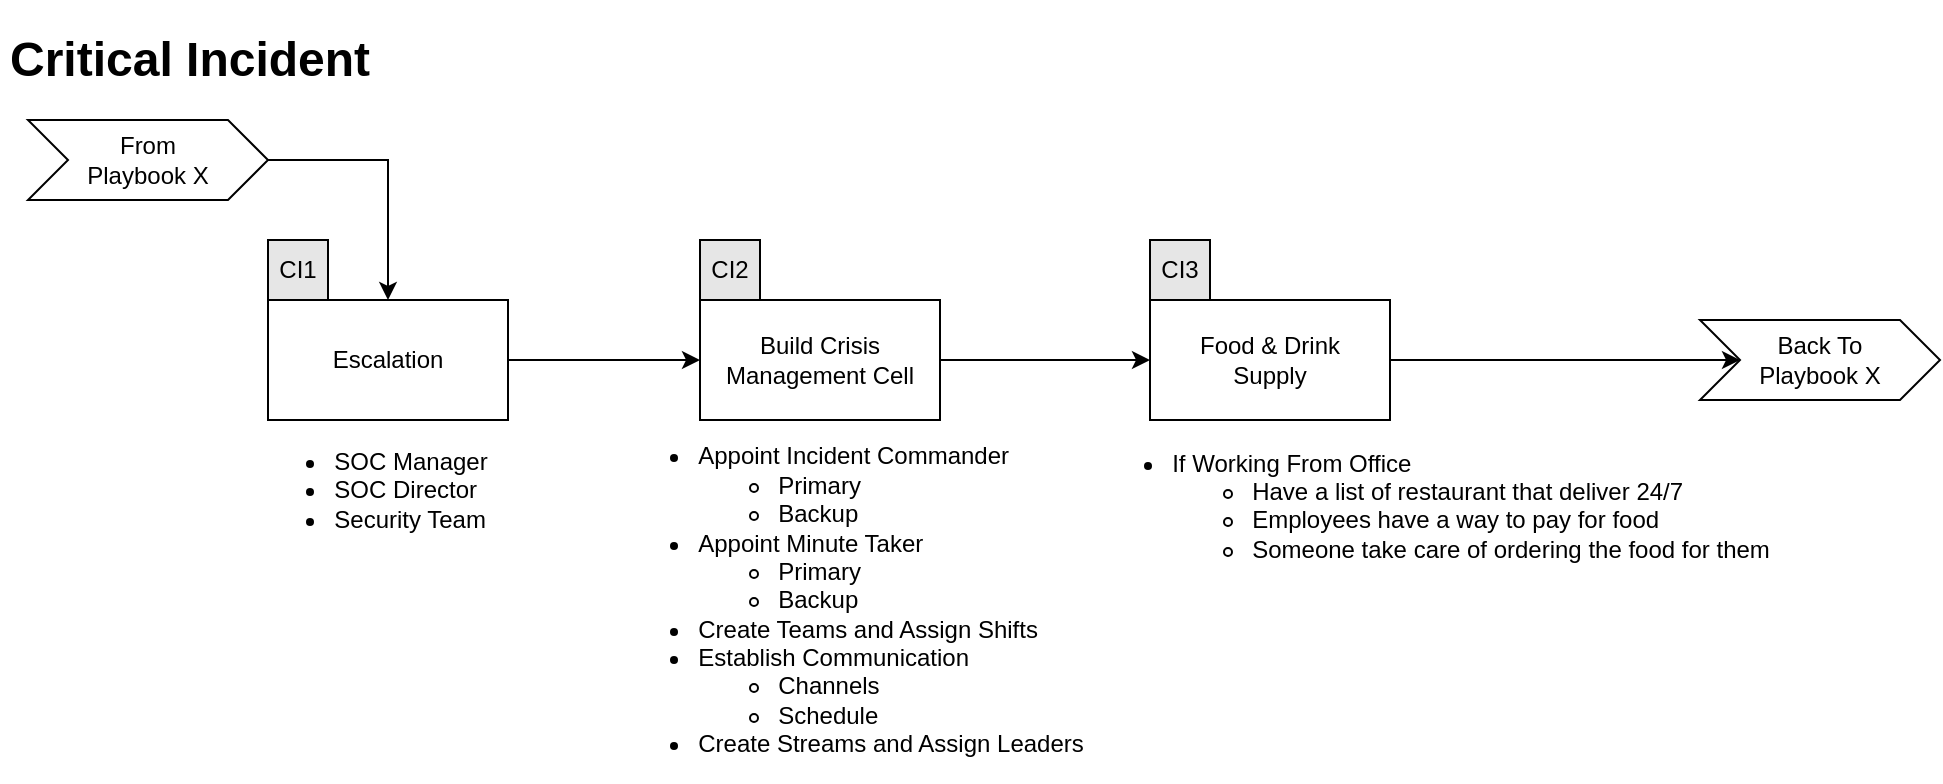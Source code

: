<mxfile version="14.6.13" type="device"><diagram id="cy2GrCRwVbZKTeK58whe" name="Page-1"><mxGraphModel dx="1186" dy="767" grid="1" gridSize="10" guides="1" tooltips="1" connect="1" arrows="1" fold="1" page="1" pageScale="1" pageWidth="1169" pageHeight="827" math="0" shadow="0"><root><mxCell id="0"/><mxCell id="1" parent="0"/><mxCell id="alHI3kZM7KJM0mOV_w_Q-1" value="&lt;h1&gt;Critical Incident&lt;br&gt;&lt;/h1&gt;" style="text;html=1;strokeColor=none;fillColor=none;spacing=5;spacingTop=-20;whiteSpace=wrap;overflow=hidden;rounded=0;" parent="1" vertex="1"><mxGeometry x="10" y="10" width="470" height="40" as="geometry"/></mxCell><mxCell id="alHI3kZM7KJM0mOV_w_Q-2" value="From&lt;br&gt;&lt;div&gt;Playbook X&lt;/div&gt;" style="shape=step;perimeter=stepPerimeter;whiteSpace=wrap;html=1;fixedSize=1;" parent="1" vertex="1"><mxGeometry x="24" y="60" width="120" height="40" as="geometry"/></mxCell><mxCell id="alHI3kZM7KJM0mOV_w_Q-4" value="" style="endArrow=classic;html=1;entryX=0.5;entryY=0;entryDx=0;entryDy=0;rounded=0;exitX=1;exitY=0.5;exitDx=0;exitDy=0;" parent="1" source="alHI3kZM7KJM0mOV_w_Q-2" target="alHI3kZM7KJM0mOV_w_Q-5" edge="1"><mxGeometry width="50" height="50" relative="1" as="geometry"><mxPoint x="170" y="80" as="sourcePoint"/><mxPoint x="160" y="110" as="targetPoint"/><Array as="points"><mxPoint x="204" y="80"/></Array></mxGeometry></mxCell><mxCell id="alHI3kZM7KJM0mOV_w_Q-34" style="edgeStyle=orthogonalEdgeStyle;rounded=0;orthogonalLoop=1;jettySize=auto;html=1;exitX=1;exitY=0.5;exitDx=0;exitDy=0;entryX=0;entryY=0.5;entryDx=0;entryDy=0;" parent="1" source="alHI3kZM7KJM0mOV_w_Q-5" target="alHI3kZM7KJM0mOV_w_Q-7" edge="1"><mxGeometry relative="1" as="geometry"/></mxCell><mxCell id="alHI3kZM7KJM0mOV_w_Q-5" value="Escalation" style="whiteSpace=wrap;html=1;" parent="1" vertex="1"><mxGeometry x="144" y="150" width="120" height="60" as="geometry"/></mxCell><mxCell id="alHI3kZM7KJM0mOV_w_Q-35" style="edgeStyle=orthogonalEdgeStyle;rounded=0;orthogonalLoop=1;jettySize=auto;html=1;exitX=1;exitY=0.5;exitDx=0;exitDy=0;entryX=0;entryY=0.5;entryDx=0;entryDy=0;" parent="1" source="alHI3kZM7KJM0mOV_w_Q-7" target="alHI3kZM7KJM0mOV_w_Q-10" edge="1"><mxGeometry relative="1" as="geometry"/></mxCell><mxCell id="alHI3kZM7KJM0mOV_w_Q-7" value="&lt;div&gt;Build Crisis&lt;/div&gt;&lt;div&gt;Management Cell&lt;br&gt;&lt;/div&gt;" style="whiteSpace=wrap;html=1;" parent="1" vertex="1"><mxGeometry x="360" y="150" width="120" height="60" as="geometry"/></mxCell><mxCell id="alHI3kZM7KJM0mOV_w_Q-37" style="edgeStyle=orthogonalEdgeStyle;rounded=0;orthogonalLoop=1;jettySize=auto;html=1;exitX=1;exitY=0.5;exitDx=0;exitDy=0;entryX=0;entryY=0.5;entryDx=0;entryDy=0;" parent="1" source="alHI3kZM7KJM0mOV_w_Q-10" target="alHI3kZM7KJM0mOV_w_Q-11" edge="1"><mxGeometry relative="1" as="geometry"><Array as="points"><mxPoint x="820" y="180"/><mxPoint x="820" y="180"/></Array></mxGeometry></mxCell><mxCell id="alHI3kZM7KJM0mOV_w_Q-10" value="&lt;div&gt;Food &amp;amp; Drink&lt;/div&gt;&lt;div&gt;Supply&lt;br&gt;&lt;/div&gt;" style="whiteSpace=wrap;html=1;" parent="1" vertex="1"><mxGeometry x="585" y="150" width="120" height="60" as="geometry"/></mxCell><mxCell id="alHI3kZM7KJM0mOV_w_Q-11" value="&lt;div&gt;Back To&lt;br&gt;&lt;/div&gt;&lt;div&gt;Playbook X&lt;/div&gt;" style="shape=step;perimeter=stepPerimeter;whiteSpace=wrap;html=1;fixedSize=1;" parent="1" vertex="1"><mxGeometry x="860" y="160" width="120" height="40" as="geometry"/></mxCell><mxCell id="alHI3kZM7KJM0mOV_w_Q-29" value="&lt;div align=&quot;left&quot;&gt;&lt;ul&gt;&lt;li&gt;Appoint Incident Commander&lt;/li&gt;&lt;ul&gt;&lt;li&gt;Primary &lt;br&gt;&lt;/li&gt;&lt;li&gt;Backup&lt;br&gt;&lt;/li&gt;&lt;/ul&gt;&lt;li&gt;Appoint Minute Taker&lt;/li&gt;&lt;ul&gt;&lt;li&gt;Primary&lt;/li&gt;&lt;li&gt;Backup&lt;br&gt;&lt;/li&gt;&lt;/ul&gt;&lt;li&gt;Create Teams and Assign Shifts&lt;/li&gt;&lt;li&gt;Establish Communication&lt;/li&gt;&lt;ul&gt;&lt;li&gt;Channels&lt;/li&gt;&lt;li&gt;Schedule&lt;br&gt;&lt;/li&gt;&lt;/ul&gt;&lt;li&gt;Create Streams and Assign Leaders&lt;/li&gt;&lt;/ul&gt;&lt;/div&gt;" style="text;html=1;resizable=0;autosize=1;align=center;verticalAlign=middle;points=[];fillColor=none;strokeColor=none;rounded=0;" parent="1" vertex="1"><mxGeometry x="310" y="210" width="250" height="180" as="geometry"/></mxCell><mxCell id="alHI3kZM7KJM0mOV_w_Q-33" value="&lt;div align=&quot;left&quot;&gt;&lt;ul&gt;&lt;li&gt;SOC Manager&lt;br&gt;&lt;/li&gt;&lt;li&gt;SOC Director&lt;br&gt;&lt;/li&gt;&lt;li&gt;Security Team&lt;br&gt;&lt;/li&gt;&lt;/ul&gt;&lt;/div&gt;" style="text;html=1;resizable=0;autosize=1;align=center;verticalAlign=middle;points=[];fillColor=none;strokeColor=none;rounded=0;" parent="1" vertex="1"><mxGeometry x="130" y="210" width="130" height="70" as="geometry"/></mxCell><mxCell id="alHI3kZM7KJM0mOV_w_Q-36" value="&lt;div align=&quot;left&quot;&gt;&lt;ul&gt;&lt;li&gt;If Working From Office&lt;/li&gt;&lt;ul&gt;&lt;li&gt;Have a list of restaurant that deliver 24/7&lt;/li&gt;&lt;li&gt;Employees have a way to pay for food&lt;/li&gt;&lt;li&gt;Someone take care of ordering the food for them&lt;br&gt;&lt;/li&gt;&lt;/ul&gt;&lt;br&gt;&lt;/ul&gt;&lt;/div&gt;" style="text;html=1;resizable=0;autosize=1;align=center;verticalAlign=middle;points=[];fillColor=none;strokeColor=none;rounded=0;" parent="1" vertex="1"><mxGeometry x="550" y="210" width="350" height="100" as="geometry"/></mxCell><mxCell id="alHI3kZM7KJM0mOV_w_Q-38" value="CI1" style="whiteSpace=wrap;html=1;aspect=fixed;fillColor=#E6E6E6;" parent="1" vertex="1"><mxGeometry x="144" y="120" width="30" height="30" as="geometry"/></mxCell><mxCell id="alHI3kZM7KJM0mOV_w_Q-41" value="CI2" style="whiteSpace=wrap;html=1;aspect=fixed;fillColor=#E6E6E6;" parent="1" vertex="1"><mxGeometry x="360" y="120" width="30" height="30" as="geometry"/></mxCell><mxCell id="alHI3kZM7KJM0mOV_w_Q-42" value="CI3" style="whiteSpace=wrap;html=1;aspect=fixed;fillColor=#E6E6E6;" parent="1" vertex="1"><mxGeometry x="585" y="120" width="30" height="30" as="geometry"/></mxCell></root></mxGraphModel></diagram></mxfile>